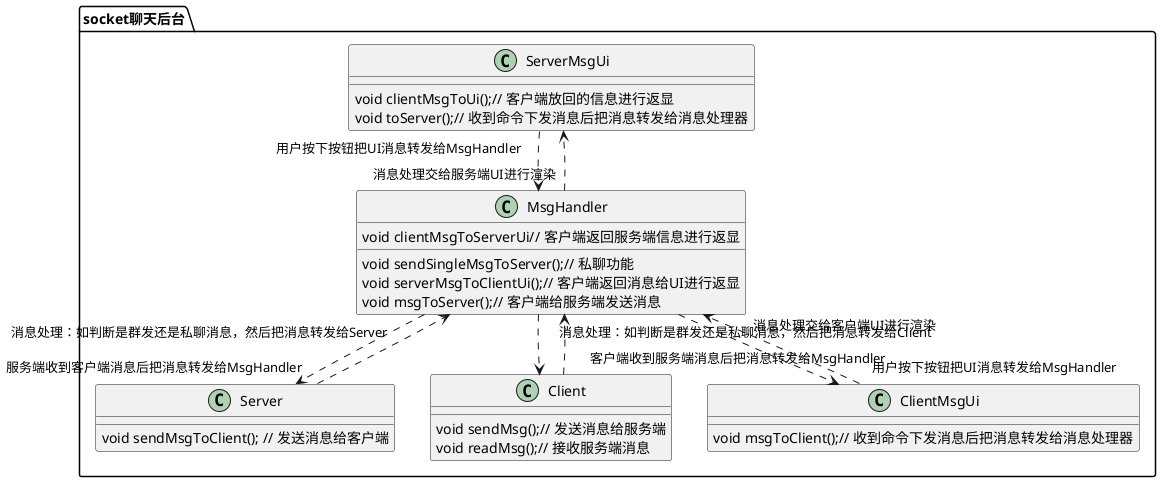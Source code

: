 @startuml

package socket聊天后台{

    class ServerMsgUi {
        void clientMsgToUi();// 客户端放回的信息进行返显
        void toServer();// 收到命令下发消息后把消息转发给消息处理器
    }

    class MsgHandler {
        void sendSingleMsgToServer();// 私聊功能
        void serverMsgToClientUi();// 客户端返回消息给UI进行返显
        void msgToServer();// 客户端给服务端发送消息
        void clientMsgToServerUi// 客户端返回服务端信息进行返显
    }

    class Server {
        void sendMsgToClient(); // 发送消息给客户端
    }

    class Client {
        void sendMsg();// 发送消息给服务端
        void readMsg();// 接收服务端消息
    }

    class ClientMsgUi {
        void msgToClient();// 收到命令下发消息后把消息转发给消息处理器
    }
    ServerMsgUi"用户按下按钮把UI消息转发给MsgHandler" ..> MsgHandler
    MsgHandler“消息处理：如判断是群发还是私聊消息，然后把消息转发给Server” ..> Server
    Client"客户端收到服务端消息后把消息转发给MsgHandler"..> MsgHandler
    MsgHandler“消息处理交给客户端UI进行渲染”..> ClientMsgUi
    ClientMsgUi"用户按下按钮把UI消息转发给MsgHandler"..> MsgHandler
    MsgHandler“消息处理：如判断是群发还是私聊消息，然后把消息转发给Client” ..> Client
    Server"服务端收到客户端消息后把消息转发给MsgHandler"..> MsgHandler
    MsgHandler“消息处理交给服务端UI进行渲染”..> ServerMsgUi

}
@enduml